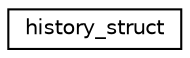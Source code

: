 digraph "Graphical Class Hierarchy"
{
  edge [fontname="Helvetica",fontsize="10",labelfontname="Helvetica",labelfontsize="10"];
  node [fontname="Helvetica",fontsize="10",shape=record];
  rankdir="LR";
  Node1 [label="history_struct",height=0.2,width=0.4,color="black", fillcolor="white", style="filled",URL="$structhistory__struct.html"];
}
